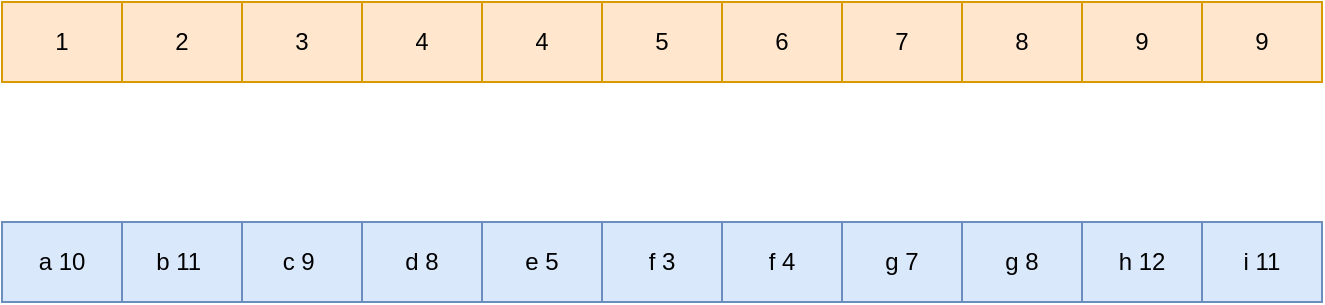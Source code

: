 <mxfile version="14.5.6" type="github">
  <diagram id="IF9NxtJMAHbxQqZ7-Hld" name="Page-1">
    <mxGraphModel dx="946" dy="536" grid="1" gridSize="10" guides="1" tooltips="1" connect="1" arrows="1" fold="1" page="1" pageScale="1" pageWidth="827" pageHeight="1169" math="0" shadow="0">
      <root>
        <mxCell id="0" />
        <mxCell id="1" parent="0" />
        <mxCell id="wGv9wGTK3sPFm_DvQHJG-1" value="" style="shape=table;html=1;whiteSpace=wrap;startSize=0;container=1;collapsible=0;childLayout=tableLayout;fillColor=#ffe6cc;strokeColor=#d79b00;" vertex="1" parent="1">
          <mxGeometry x="90" y="150" width="660" height="40" as="geometry" />
        </mxCell>
        <mxCell id="wGv9wGTK3sPFm_DvQHJG-2" value="" style="shape=partialRectangle;html=1;whiteSpace=wrap;collapsible=0;dropTarget=0;pointerEvents=0;fillColor=none;top=0;left=0;bottom=0;right=0;points=[[0,0.5],[1,0.5]];portConstraint=eastwest;" vertex="1" parent="wGv9wGTK3sPFm_DvQHJG-1">
          <mxGeometry width="660" height="40" as="geometry" />
        </mxCell>
        <mxCell id="wGv9wGTK3sPFm_DvQHJG-3" value="1" style="shape=partialRectangle;html=1;whiteSpace=wrap;connectable=0;fillColor=none;top=0;left=0;bottom=0;right=0;overflow=hidden;" vertex="1" parent="wGv9wGTK3sPFm_DvQHJG-2">
          <mxGeometry width="60" height="40" as="geometry" />
        </mxCell>
        <mxCell id="wGv9wGTK3sPFm_DvQHJG-4" value="2" style="shape=partialRectangle;html=1;whiteSpace=wrap;connectable=0;fillColor=none;top=0;left=0;bottom=0;right=0;overflow=hidden;" vertex="1" parent="wGv9wGTK3sPFm_DvQHJG-2">
          <mxGeometry x="60" width="60" height="40" as="geometry" />
        </mxCell>
        <mxCell id="wGv9wGTK3sPFm_DvQHJG-5" value="3" style="shape=partialRectangle;html=1;whiteSpace=wrap;connectable=0;fillColor=none;top=0;left=0;bottom=0;right=0;overflow=hidden;" vertex="1" parent="wGv9wGTK3sPFm_DvQHJG-2">
          <mxGeometry x="120" width="60" height="40" as="geometry" />
        </mxCell>
        <mxCell id="wGv9wGTK3sPFm_DvQHJG-14" value="4" style="shape=partialRectangle;html=1;whiteSpace=wrap;connectable=0;fillColor=none;top=0;left=0;bottom=0;right=0;overflow=hidden;" vertex="1" parent="wGv9wGTK3sPFm_DvQHJG-2">
          <mxGeometry x="180" width="60" height="40" as="geometry" />
        </mxCell>
        <mxCell id="wGv9wGTK3sPFm_DvQHJG-17" value="4" style="shape=partialRectangle;html=1;whiteSpace=wrap;connectable=0;fillColor=none;top=0;left=0;bottom=0;right=0;overflow=hidden;" vertex="1" parent="wGv9wGTK3sPFm_DvQHJG-2">
          <mxGeometry x="240" width="60" height="40" as="geometry" />
        </mxCell>
        <mxCell id="wGv9wGTK3sPFm_DvQHJG-20" value="5" style="shape=partialRectangle;html=1;whiteSpace=wrap;connectable=0;fillColor=none;top=0;left=0;bottom=0;right=0;overflow=hidden;" vertex="1" parent="wGv9wGTK3sPFm_DvQHJG-2">
          <mxGeometry x="300" width="60" height="40" as="geometry" />
        </mxCell>
        <mxCell id="wGv9wGTK3sPFm_DvQHJG-23" value="6" style="shape=partialRectangle;html=1;whiteSpace=wrap;connectable=0;fillColor=none;top=0;left=0;bottom=0;right=0;overflow=hidden;" vertex="1" parent="wGv9wGTK3sPFm_DvQHJG-2">
          <mxGeometry x="360" width="60" height="40" as="geometry" />
        </mxCell>
        <mxCell id="wGv9wGTK3sPFm_DvQHJG-26" value="7" style="shape=partialRectangle;html=1;whiteSpace=wrap;connectable=0;fillColor=none;top=0;left=0;bottom=0;right=0;overflow=hidden;" vertex="1" parent="wGv9wGTK3sPFm_DvQHJG-2">
          <mxGeometry x="420" width="60" height="40" as="geometry" />
        </mxCell>
        <mxCell id="wGv9wGTK3sPFm_DvQHJG-29" value="8" style="shape=partialRectangle;html=1;whiteSpace=wrap;connectable=0;fillColor=none;top=0;left=0;bottom=0;right=0;overflow=hidden;" vertex="1" parent="wGv9wGTK3sPFm_DvQHJG-2">
          <mxGeometry x="480" width="60" height="40" as="geometry" />
        </mxCell>
        <mxCell id="wGv9wGTK3sPFm_DvQHJG-32" value="9" style="shape=partialRectangle;html=1;whiteSpace=wrap;connectable=0;fillColor=none;top=0;left=0;bottom=0;right=0;overflow=hidden;" vertex="1" parent="wGv9wGTK3sPFm_DvQHJG-2">
          <mxGeometry x="540" width="60" height="40" as="geometry" />
        </mxCell>
        <mxCell id="wGv9wGTK3sPFm_DvQHJG-38" value="9" style="shape=partialRectangle;html=1;whiteSpace=wrap;connectable=0;fillColor=none;top=0;left=0;bottom=0;right=0;overflow=hidden;" vertex="1" parent="wGv9wGTK3sPFm_DvQHJG-2">
          <mxGeometry x="600" width="60" height="40" as="geometry" />
        </mxCell>
        <mxCell id="wGv9wGTK3sPFm_DvQHJG-41" value="" style="shape=table;html=1;whiteSpace=wrap;startSize=0;container=1;collapsible=0;childLayout=tableLayout;fillColor=#dae8fc;strokeColor=#6c8ebf;" vertex="1" parent="1">
          <mxGeometry x="90" y="260" width="660" height="40" as="geometry" />
        </mxCell>
        <mxCell id="wGv9wGTK3sPFm_DvQHJG-42" value="" style="shape=partialRectangle;html=1;whiteSpace=wrap;collapsible=0;dropTarget=0;pointerEvents=0;fillColor=none;top=0;left=0;bottom=0;right=0;points=[[0,0.5],[1,0.5]];portConstraint=eastwest;" vertex="1" parent="wGv9wGTK3sPFm_DvQHJG-41">
          <mxGeometry width="660" height="40" as="geometry" />
        </mxCell>
        <mxCell id="wGv9wGTK3sPFm_DvQHJG-43" value="a 10" style="shape=partialRectangle;html=1;whiteSpace=wrap;connectable=0;fillColor=none;top=0;left=0;bottom=0;right=0;overflow=hidden;" vertex="1" parent="wGv9wGTK3sPFm_DvQHJG-42">
          <mxGeometry width="60" height="40" as="geometry" />
        </mxCell>
        <mxCell id="wGv9wGTK3sPFm_DvQHJG-44" value="b 11&amp;nbsp;" style="shape=partialRectangle;html=1;whiteSpace=wrap;connectable=0;fillColor=none;top=0;left=0;bottom=0;right=0;overflow=hidden;" vertex="1" parent="wGv9wGTK3sPFm_DvQHJG-42">
          <mxGeometry x="60" width="60" height="40" as="geometry" />
        </mxCell>
        <mxCell id="wGv9wGTK3sPFm_DvQHJG-45" value="c 9&amp;nbsp;" style="shape=partialRectangle;html=1;whiteSpace=wrap;connectable=0;fillColor=none;top=0;left=0;bottom=0;right=0;overflow=hidden;" vertex="1" parent="wGv9wGTK3sPFm_DvQHJG-42">
          <mxGeometry x="120" width="60" height="40" as="geometry" />
        </mxCell>
        <mxCell id="wGv9wGTK3sPFm_DvQHJG-46" value="d 8" style="shape=partialRectangle;html=1;whiteSpace=wrap;connectable=0;fillColor=none;top=0;left=0;bottom=0;right=0;overflow=hidden;" vertex="1" parent="wGv9wGTK3sPFm_DvQHJG-42">
          <mxGeometry x="180" width="60" height="40" as="geometry" />
        </mxCell>
        <mxCell id="wGv9wGTK3sPFm_DvQHJG-47" value="e 5" style="shape=partialRectangle;html=1;whiteSpace=wrap;connectable=0;fillColor=none;top=0;left=0;bottom=0;right=0;overflow=hidden;" vertex="1" parent="wGv9wGTK3sPFm_DvQHJG-42">
          <mxGeometry x="240" width="60" height="40" as="geometry" />
        </mxCell>
        <mxCell id="wGv9wGTK3sPFm_DvQHJG-48" value="f 3" style="shape=partialRectangle;html=1;whiteSpace=wrap;connectable=0;fillColor=none;top=0;left=0;bottom=0;right=0;overflow=hidden;" vertex="1" parent="wGv9wGTK3sPFm_DvQHJG-42">
          <mxGeometry x="300" width="60" height="40" as="geometry" />
        </mxCell>
        <mxCell id="wGv9wGTK3sPFm_DvQHJG-49" value="f 4" style="shape=partialRectangle;html=1;whiteSpace=wrap;connectable=0;fillColor=none;top=0;left=0;bottom=0;right=0;overflow=hidden;" vertex="1" parent="wGv9wGTK3sPFm_DvQHJG-42">
          <mxGeometry x="360" width="60" height="40" as="geometry" />
        </mxCell>
        <mxCell id="wGv9wGTK3sPFm_DvQHJG-50" value="g 7" style="shape=partialRectangle;html=1;whiteSpace=wrap;connectable=0;fillColor=none;top=0;left=0;bottom=0;right=0;overflow=hidden;" vertex="1" parent="wGv9wGTK3sPFm_DvQHJG-42">
          <mxGeometry x="420" width="60" height="40" as="geometry" />
        </mxCell>
        <mxCell id="wGv9wGTK3sPFm_DvQHJG-51" value="g 8" style="shape=partialRectangle;html=1;whiteSpace=wrap;connectable=0;fillColor=none;top=0;left=0;bottom=0;right=0;overflow=hidden;" vertex="1" parent="wGv9wGTK3sPFm_DvQHJG-42">
          <mxGeometry x="480" width="60" height="40" as="geometry" />
        </mxCell>
        <mxCell id="wGv9wGTK3sPFm_DvQHJG-52" value="h 12" style="shape=partialRectangle;html=1;whiteSpace=wrap;connectable=0;fillColor=none;top=0;left=0;bottom=0;right=0;overflow=hidden;" vertex="1" parent="wGv9wGTK3sPFm_DvQHJG-42">
          <mxGeometry x="540" width="60" height="40" as="geometry" />
        </mxCell>
        <mxCell id="wGv9wGTK3sPFm_DvQHJG-53" value="i 11" style="shape=partialRectangle;html=1;whiteSpace=wrap;connectable=0;fillColor=none;top=0;left=0;bottom=0;right=0;overflow=hidden;" vertex="1" parent="wGv9wGTK3sPFm_DvQHJG-42">
          <mxGeometry x="600" width="60" height="40" as="geometry" />
        </mxCell>
      </root>
    </mxGraphModel>
  </diagram>
</mxfile>
